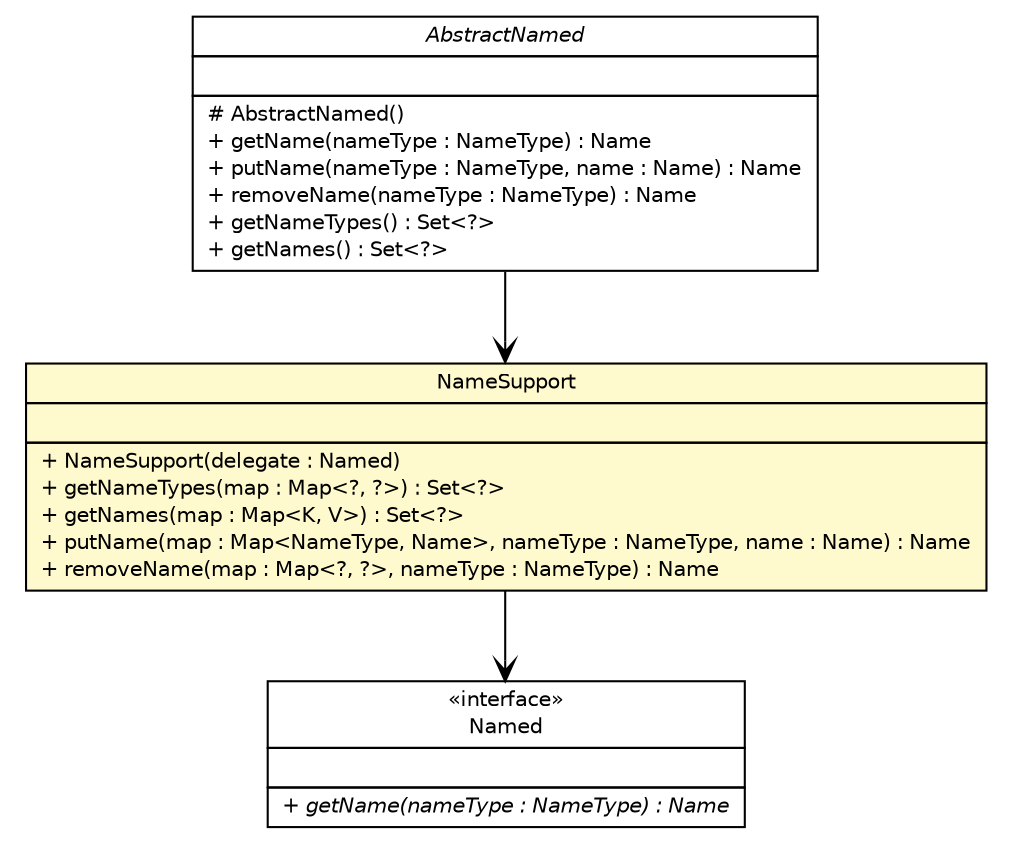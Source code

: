 #!/usr/local/bin/dot
#
# Class diagram 
# Generated by UMLGraph version R5_6-24-gf6e263 (http://www.umlgraph.org/)
#

digraph G {
	edge [fontname="Helvetica",fontsize=10,labelfontname="Helvetica",labelfontsize=10];
	node [fontname="Helvetica",fontsize=10,shape=plaintext];
	nodesep=0.25;
	ranksep=0.5;
	// com.edugility.nomen.NameSupport
	c135 [label=<<table title="com.edugility.nomen.NameSupport" border="0" cellborder="1" cellspacing="0" cellpadding="2" port="p" bgcolor="lemonChiffon" href="./NameSupport.html">
		<tr><td><table border="0" cellspacing="0" cellpadding="1">
<tr><td align="center" balign="center"> NameSupport </td></tr>
		</table></td></tr>
		<tr><td><table border="0" cellspacing="0" cellpadding="1">
<tr><td align="left" balign="left">  </td></tr>
		</table></td></tr>
		<tr><td><table border="0" cellspacing="0" cellpadding="1">
<tr><td align="left" balign="left"> + NameSupport(delegate : Named) </td></tr>
<tr><td align="left" balign="left"> + getNameTypes(map : Map&lt;?, ?&gt;) : Set&lt;?&gt; </td></tr>
<tr><td align="left" balign="left"> + getNames(map : Map&lt;K, V&gt;) : Set&lt;?&gt; </td></tr>
<tr><td align="left" balign="left"> + putName(map : Map&lt;NameType, Name&gt;, nameType : NameType, name : Name) : Name </td></tr>
<tr><td align="left" balign="left"> + removeName(map : Map&lt;?, ?&gt;, nameType : NameType) : Name </td></tr>
		</table></td></tr>
		</table>>, URL="./NameSupport.html", fontname="Helvetica", fontcolor="black", fontsize=10.0];
	// com.edugility.nomen.Named
	c137 [label=<<table title="com.edugility.nomen.Named" border="0" cellborder="1" cellspacing="0" cellpadding="2" port="p" href="./Named.html">
		<tr><td><table border="0" cellspacing="0" cellpadding="1">
<tr><td align="center" balign="center"> &#171;interface&#187; </td></tr>
<tr><td align="center" balign="center"> Named </td></tr>
		</table></td></tr>
		<tr><td><table border="0" cellspacing="0" cellpadding="1">
<tr><td align="left" balign="left">  </td></tr>
		</table></td></tr>
		<tr><td><table border="0" cellspacing="0" cellpadding="1">
<tr><td align="left" balign="left"><font face="Helvetica-Oblique" point-size="10.0"> + getName(nameType : NameType) : Name </font></td></tr>
		</table></td></tr>
		</table>>, URL="./Named.html", fontname="Helvetica", fontcolor="black", fontsize=10.0];
	// com.edugility.nomen.AbstractNamed
	c141 [label=<<table title="com.edugility.nomen.AbstractNamed" border="0" cellborder="1" cellspacing="0" cellpadding="2" port="p" href="./AbstractNamed.html">
		<tr><td><table border="0" cellspacing="0" cellpadding="1">
<tr><td align="center" balign="center"><font face="Helvetica-Oblique"> AbstractNamed </font></td></tr>
		</table></td></tr>
		<tr><td><table border="0" cellspacing="0" cellpadding="1">
<tr><td align="left" balign="left">  </td></tr>
		</table></td></tr>
		<tr><td><table border="0" cellspacing="0" cellpadding="1">
<tr><td align="left" balign="left"> # AbstractNamed() </td></tr>
<tr><td align="left" balign="left"> + getName(nameType : NameType) : Name </td></tr>
<tr><td align="left" balign="left"> + putName(nameType : NameType, name : Name) : Name </td></tr>
<tr><td align="left" balign="left"> + removeName(nameType : NameType) : Name </td></tr>
<tr><td align="left" balign="left"> + getNameTypes() : Set&lt;?&gt; </td></tr>
<tr><td align="left" balign="left"> + getNames() : Set&lt;?&gt; </td></tr>
		</table></td></tr>
		</table>>, URL="./AbstractNamed.html", fontname="Helvetica", fontcolor="black", fontsize=10.0];
	// com.edugility.nomen.NameSupport NAVASSOC com.edugility.nomen.Named
	c135:p -> c137:p [taillabel="", label="", headlabel="", fontname="Helvetica", fontcolor="black", fontsize=10.0, color="black", arrowhead=open];
	// com.edugility.nomen.AbstractNamed NAVASSOC com.edugility.nomen.NameSupport
	c141:p -> c135:p [taillabel="", label="", headlabel="", fontname="Helvetica", fontcolor="black", fontsize=10.0, color="black", arrowhead=open];
}

